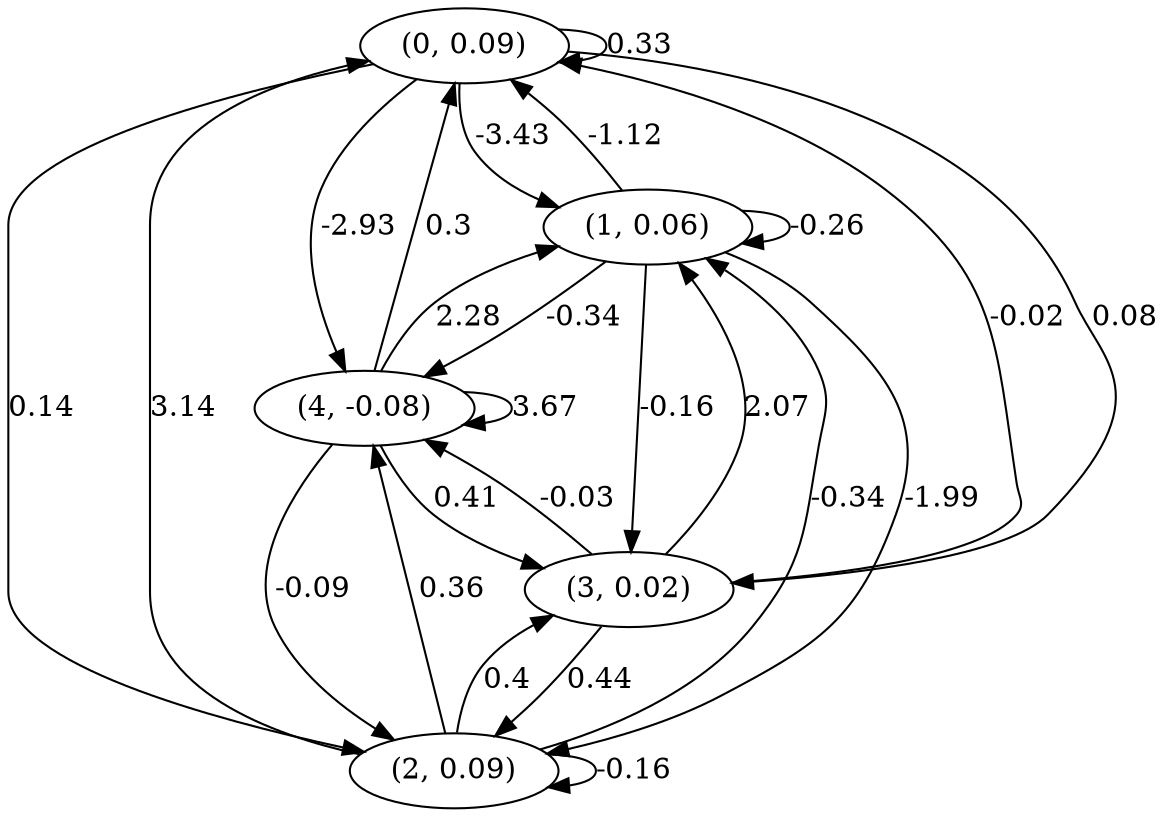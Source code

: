 digraph {
    0 [ label = "(0, 0.09)" ]
    1 [ label = "(1, 0.06)" ]
    2 [ label = "(2, 0.09)" ]
    3 [ label = "(3, 0.02)" ]
    4 [ label = "(4, -0.08)" ]
    0 -> 0 [ label = "0.33" ]
    1 -> 1 [ label = "-0.26" ]
    2 -> 2 [ label = "-0.16" ]
    4 -> 4 [ label = "3.67" ]
    1 -> 0 [ label = "-1.12" ]
    2 -> 0 [ label = "3.14" ]
    3 -> 0 [ label = "-0.02" ]
    4 -> 0 [ label = "0.3" ]
    0 -> 1 [ label = "-3.43" ]
    2 -> 1 [ label = "-0.34" ]
    3 -> 1 [ label = "2.07" ]
    4 -> 1 [ label = "2.28" ]
    0 -> 2 [ label = "0.14" ]
    1 -> 2 [ label = "-1.99" ]
    3 -> 2 [ label = "0.44" ]
    4 -> 2 [ label = "-0.09" ]
    0 -> 3 [ label = "0.08" ]
    1 -> 3 [ label = "-0.16" ]
    2 -> 3 [ label = "0.4" ]
    4 -> 3 [ label = "0.41" ]
    0 -> 4 [ label = "-2.93" ]
    1 -> 4 [ label = "-0.34" ]
    2 -> 4 [ label = "0.36" ]
    3 -> 4 [ label = "-0.03" ]
}


